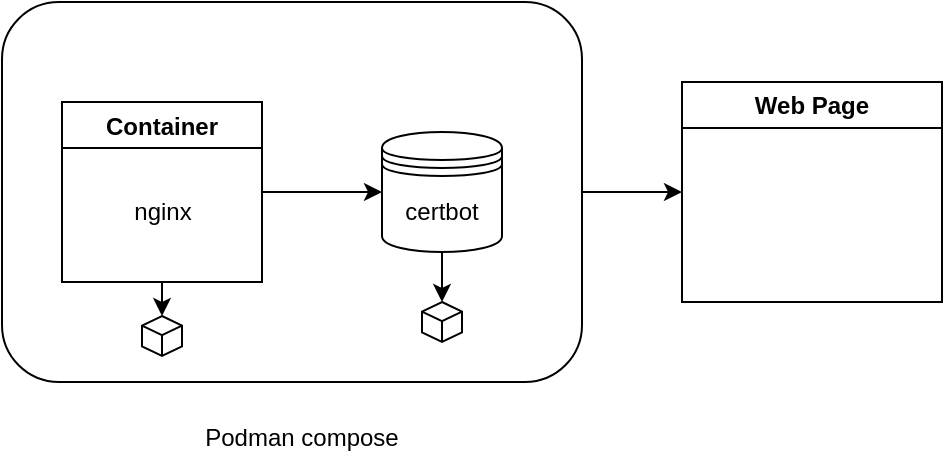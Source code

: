 <mxfile version="24.4.8" type="github">
  <diagram name="Page-1" id="1jpkCRX16hjmeSiLWtBs">
    <mxGraphModel dx="1434" dy="754" grid="1" gridSize="10" guides="1" tooltips="1" connect="1" arrows="1" fold="1" page="1" pageScale="1" pageWidth="1100" pageHeight="850" math="0" shadow="0">
      <root>
        <mxCell id="0" />
        <mxCell id="1" parent="0" />
        <mxCell id="JCPrWBakVLXpnN9H-Ezp-8" style="edgeStyle=orthogonalEdgeStyle;rounded=0;orthogonalLoop=1;jettySize=auto;html=1;exitX=1;exitY=0.5;exitDx=0;exitDy=0;entryX=0;entryY=0.5;entryDx=0;entryDy=0;" edge="1" parent="1" source="JCPrWBakVLXpnN9H-Ezp-1" target="JCPrWBakVLXpnN9H-Ezp-7">
          <mxGeometry relative="1" as="geometry" />
        </mxCell>
        <mxCell id="JCPrWBakVLXpnN9H-Ezp-1" value="" style="rounded=1;whiteSpace=wrap;html=1;" vertex="1" parent="1">
          <mxGeometry x="480" y="200" width="290" height="190" as="geometry" />
        </mxCell>
        <mxCell id="JCPrWBakVLXpnN9H-Ezp-5" style="edgeStyle=orthogonalEdgeStyle;rounded=0;orthogonalLoop=1;jettySize=auto;html=1;exitX=1;exitY=0.5;exitDx=0;exitDy=0;" edge="1" parent="1" source="JCPrWBakVLXpnN9H-Ezp-2" target="JCPrWBakVLXpnN9H-Ezp-4">
          <mxGeometry relative="1" as="geometry" />
        </mxCell>
        <mxCell id="JCPrWBakVLXpnN9H-Ezp-2" value="Container" style="swimlane;" vertex="1" parent="1">
          <mxGeometry x="510" y="250" width="100" height="90" as="geometry" />
        </mxCell>
        <mxCell id="JCPrWBakVLXpnN9H-Ezp-3" value="nginx" style="text;html=1;align=center;verticalAlign=middle;resizable=0;points=[];autosize=1;strokeColor=none;fillColor=none;" vertex="1" parent="JCPrWBakVLXpnN9H-Ezp-2">
          <mxGeometry x="25" y="40" width="50" height="30" as="geometry" />
        </mxCell>
        <mxCell id="JCPrWBakVLXpnN9H-Ezp-4" value="certbot" style="shape=datastore;whiteSpace=wrap;html=1;" vertex="1" parent="1">
          <mxGeometry x="670" y="265" width="60" height="60" as="geometry" />
        </mxCell>
        <UserObject label="Podman compose" placeholders="1" name="Variable" id="JCPrWBakVLXpnN9H-Ezp-6">
          <mxCell style="text;html=1;strokeColor=none;fillColor=none;align=center;verticalAlign=middle;whiteSpace=wrap;overflow=hidden;" vertex="1" parent="1">
            <mxGeometry x="580" y="405" width="100" height="25" as="geometry" />
          </mxCell>
        </UserObject>
        <mxCell id="JCPrWBakVLXpnN9H-Ezp-7" value="Web Page" style="swimlane;whiteSpace=wrap;html=1;" vertex="1" parent="1">
          <mxGeometry x="820" y="240" width="130" height="110" as="geometry" />
        </mxCell>
        <mxCell id="JCPrWBakVLXpnN9H-Ezp-9" value="" style="html=1;shape=mxgraph.basic.isocube;isoAngle=15;" vertex="1" parent="1">
          <mxGeometry x="550" y="357" width="20" height="20" as="geometry" />
        </mxCell>
        <mxCell id="JCPrWBakVLXpnN9H-Ezp-10" value="" style="html=1;shape=mxgraph.basic.isocube;isoAngle=15;" vertex="1" parent="1">
          <mxGeometry x="690" y="350" width="20" height="20" as="geometry" />
        </mxCell>
        <mxCell id="JCPrWBakVLXpnN9H-Ezp-11" style="edgeStyle=orthogonalEdgeStyle;rounded=0;orthogonalLoop=1;jettySize=auto;html=1;exitX=0.5;exitY=1;exitDx=0;exitDy=0;entryX=0.5;entryY=0;entryDx=0;entryDy=0;entryPerimeter=0;" edge="1" parent="1" source="JCPrWBakVLXpnN9H-Ezp-2" target="JCPrWBakVLXpnN9H-Ezp-9">
          <mxGeometry relative="1" as="geometry" />
        </mxCell>
        <mxCell id="JCPrWBakVLXpnN9H-Ezp-12" style="edgeStyle=orthogonalEdgeStyle;rounded=0;orthogonalLoop=1;jettySize=auto;html=1;exitX=0.5;exitY=1;exitDx=0;exitDy=0;entryX=0.5;entryY=0;entryDx=0;entryDy=0;entryPerimeter=0;" edge="1" parent="1" source="JCPrWBakVLXpnN9H-Ezp-4" target="JCPrWBakVLXpnN9H-Ezp-10">
          <mxGeometry relative="1" as="geometry" />
        </mxCell>
      </root>
    </mxGraphModel>
  </diagram>
</mxfile>
